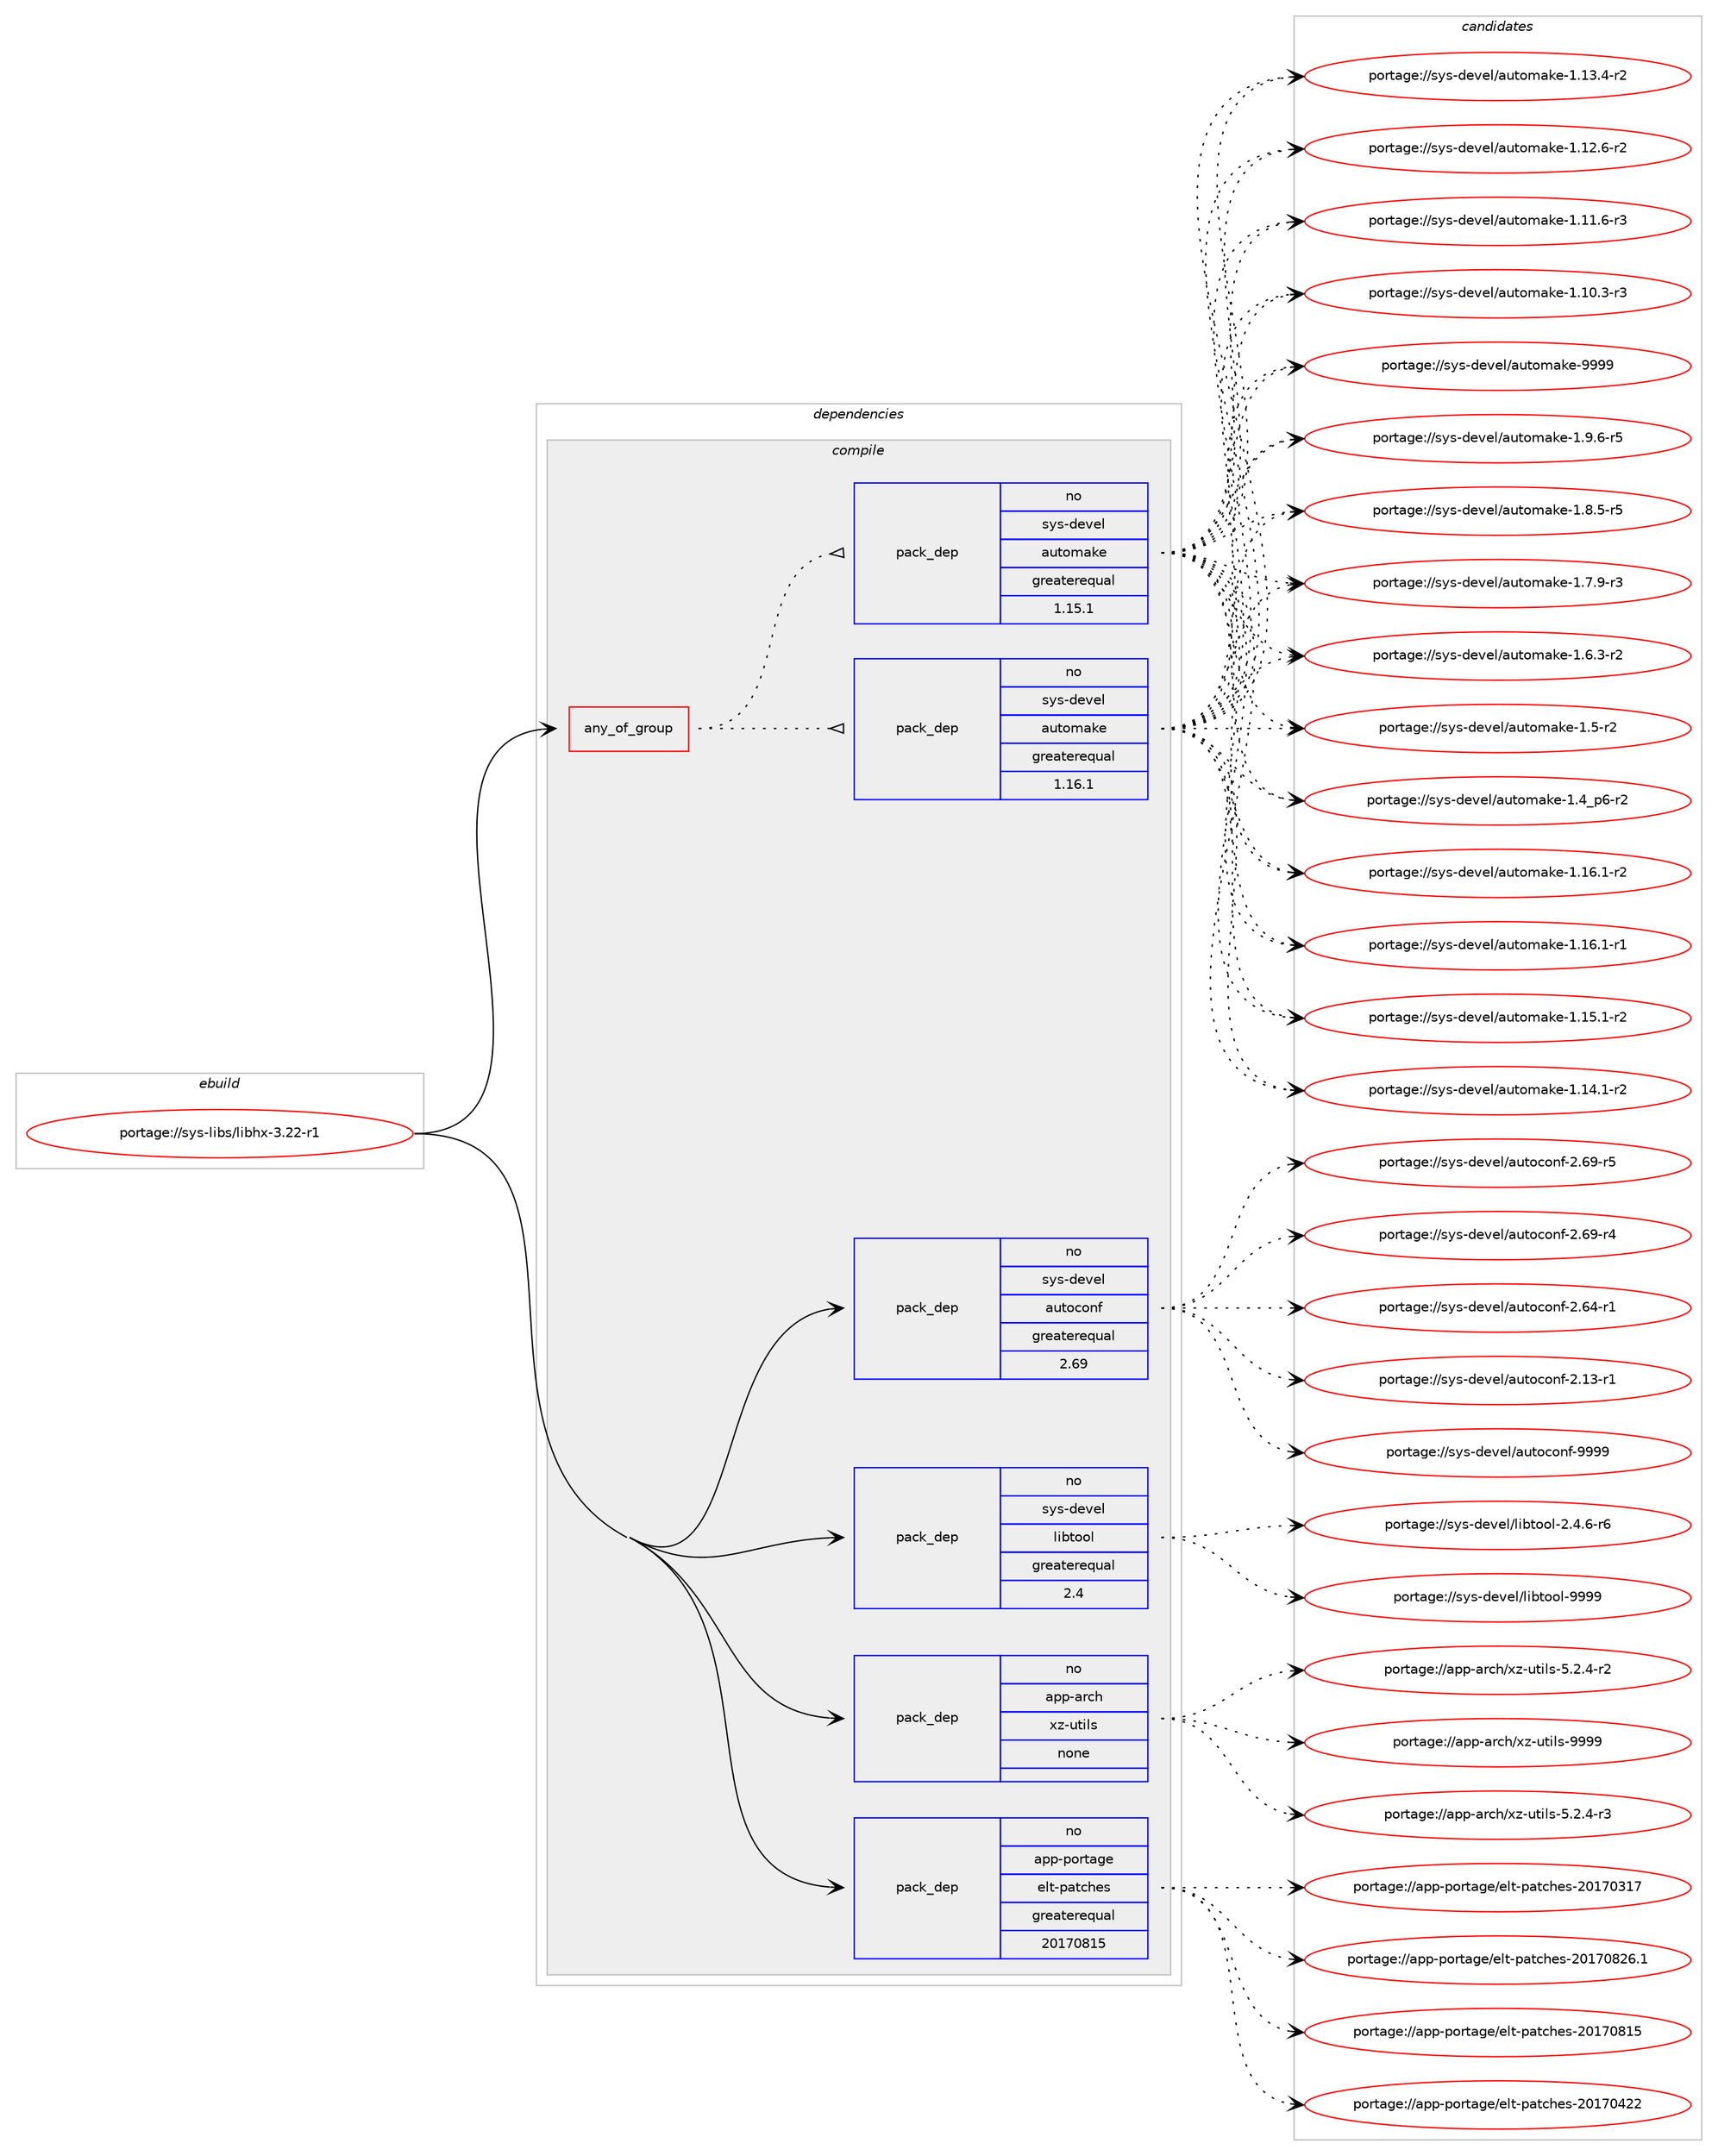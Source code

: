 digraph prolog {

# *************
# Graph options
# *************

newrank=true;
concentrate=true;
compound=true;
graph [rankdir=LR,fontname=Helvetica,fontsize=10,ranksep=1.5];#, ranksep=2.5, nodesep=0.2];
edge  [arrowhead=vee];
node  [fontname=Helvetica,fontsize=10];

# **********
# The ebuild
# **********

subgraph cluster_leftcol {
color=gray;
rank=same;
label=<<i>ebuild</i>>;
id [label="portage://sys-libs/libhx-3.22-r1", color=red, width=4, href="../sys-libs/libhx-3.22-r1.svg"];
}

# ****************
# The dependencies
# ****************

subgraph cluster_midcol {
color=gray;
label=<<i>dependencies</i>>;
subgraph cluster_compile {
fillcolor="#eeeeee";
style=filled;
label=<<i>compile</i>>;
subgraph any666 {
dependency26713 [label=<<TABLE BORDER="0" CELLBORDER="1" CELLSPACING="0" CELLPADDING="4"><TR><TD CELLPADDING="10">any_of_group</TD></TR></TABLE>>, shape=none, color=red];subgraph pack21447 {
dependency26714 [label=<<TABLE BORDER="0" CELLBORDER="1" CELLSPACING="0" CELLPADDING="4" WIDTH="220"><TR><TD ROWSPAN="6" CELLPADDING="30">pack_dep</TD></TR><TR><TD WIDTH="110">no</TD></TR><TR><TD>sys-devel</TD></TR><TR><TD>automake</TD></TR><TR><TD>greaterequal</TD></TR><TR><TD>1.16.1</TD></TR></TABLE>>, shape=none, color=blue];
}
dependency26713:e -> dependency26714:w [weight=20,style="dotted",arrowhead="oinv"];
subgraph pack21448 {
dependency26715 [label=<<TABLE BORDER="0" CELLBORDER="1" CELLSPACING="0" CELLPADDING="4" WIDTH="220"><TR><TD ROWSPAN="6" CELLPADDING="30">pack_dep</TD></TR><TR><TD WIDTH="110">no</TD></TR><TR><TD>sys-devel</TD></TR><TR><TD>automake</TD></TR><TR><TD>greaterequal</TD></TR><TR><TD>1.15.1</TD></TR></TABLE>>, shape=none, color=blue];
}
dependency26713:e -> dependency26715:w [weight=20,style="dotted",arrowhead="oinv"];
}
id:e -> dependency26713:w [weight=20,style="solid",arrowhead="vee"];
subgraph pack21449 {
dependency26716 [label=<<TABLE BORDER="0" CELLBORDER="1" CELLSPACING="0" CELLPADDING="4" WIDTH="220"><TR><TD ROWSPAN="6" CELLPADDING="30">pack_dep</TD></TR><TR><TD WIDTH="110">no</TD></TR><TR><TD>app-arch</TD></TR><TR><TD>xz-utils</TD></TR><TR><TD>none</TD></TR><TR><TD></TD></TR></TABLE>>, shape=none, color=blue];
}
id:e -> dependency26716:w [weight=20,style="solid",arrowhead="vee"];
subgraph pack21450 {
dependency26717 [label=<<TABLE BORDER="0" CELLBORDER="1" CELLSPACING="0" CELLPADDING="4" WIDTH="220"><TR><TD ROWSPAN="6" CELLPADDING="30">pack_dep</TD></TR><TR><TD WIDTH="110">no</TD></TR><TR><TD>app-portage</TD></TR><TR><TD>elt-patches</TD></TR><TR><TD>greaterequal</TD></TR><TR><TD>20170815</TD></TR></TABLE>>, shape=none, color=blue];
}
id:e -> dependency26717:w [weight=20,style="solid",arrowhead="vee"];
subgraph pack21451 {
dependency26718 [label=<<TABLE BORDER="0" CELLBORDER="1" CELLSPACING="0" CELLPADDING="4" WIDTH="220"><TR><TD ROWSPAN="6" CELLPADDING="30">pack_dep</TD></TR><TR><TD WIDTH="110">no</TD></TR><TR><TD>sys-devel</TD></TR><TR><TD>autoconf</TD></TR><TR><TD>greaterequal</TD></TR><TR><TD>2.69</TD></TR></TABLE>>, shape=none, color=blue];
}
id:e -> dependency26718:w [weight=20,style="solid",arrowhead="vee"];
subgraph pack21452 {
dependency26719 [label=<<TABLE BORDER="0" CELLBORDER="1" CELLSPACING="0" CELLPADDING="4" WIDTH="220"><TR><TD ROWSPAN="6" CELLPADDING="30">pack_dep</TD></TR><TR><TD WIDTH="110">no</TD></TR><TR><TD>sys-devel</TD></TR><TR><TD>libtool</TD></TR><TR><TD>greaterequal</TD></TR><TR><TD>2.4</TD></TR></TABLE>>, shape=none, color=blue];
}
id:e -> dependency26719:w [weight=20,style="solid",arrowhead="vee"];
}
subgraph cluster_compileandrun {
fillcolor="#eeeeee";
style=filled;
label=<<i>compile and run</i>>;
}
subgraph cluster_run {
fillcolor="#eeeeee";
style=filled;
label=<<i>run</i>>;
}
}

# **************
# The candidates
# **************

subgraph cluster_choices {
rank=same;
color=gray;
label=<<i>candidates</i>>;

subgraph choice21447 {
color=black;
nodesep=1;
choice115121115451001011181011084797117116111109971071014557575757 [label="portage://sys-devel/automake-9999", color=red, width=4,href="../sys-devel/automake-9999.svg"];
choice115121115451001011181011084797117116111109971071014549465746544511453 [label="portage://sys-devel/automake-1.9.6-r5", color=red, width=4,href="../sys-devel/automake-1.9.6-r5.svg"];
choice115121115451001011181011084797117116111109971071014549465646534511453 [label="portage://sys-devel/automake-1.8.5-r5", color=red, width=4,href="../sys-devel/automake-1.8.5-r5.svg"];
choice115121115451001011181011084797117116111109971071014549465546574511451 [label="portage://sys-devel/automake-1.7.9-r3", color=red, width=4,href="../sys-devel/automake-1.7.9-r3.svg"];
choice115121115451001011181011084797117116111109971071014549465446514511450 [label="portage://sys-devel/automake-1.6.3-r2", color=red, width=4,href="../sys-devel/automake-1.6.3-r2.svg"];
choice11512111545100101118101108479711711611110997107101454946534511450 [label="portage://sys-devel/automake-1.5-r2", color=red, width=4,href="../sys-devel/automake-1.5-r2.svg"];
choice115121115451001011181011084797117116111109971071014549465295112544511450 [label="portage://sys-devel/automake-1.4_p6-r2", color=red, width=4,href="../sys-devel/automake-1.4_p6-r2.svg"];
choice11512111545100101118101108479711711611110997107101454946495446494511450 [label="portage://sys-devel/automake-1.16.1-r2", color=red, width=4,href="../sys-devel/automake-1.16.1-r2.svg"];
choice11512111545100101118101108479711711611110997107101454946495446494511449 [label="portage://sys-devel/automake-1.16.1-r1", color=red, width=4,href="../sys-devel/automake-1.16.1-r1.svg"];
choice11512111545100101118101108479711711611110997107101454946495346494511450 [label="portage://sys-devel/automake-1.15.1-r2", color=red, width=4,href="../sys-devel/automake-1.15.1-r2.svg"];
choice11512111545100101118101108479711711611110997107101454946495246494511450 [label="portage://sys-devel/automake-1.14.1-r2", color=red, width=4,href="../sys-devel/automake-1.14.1-r2.svg"];
choice11512111545100101118101108479711711611110997107101454946495146524511450 [label="portage://sys-devel/automake-1.13.4-r2", color=red, width=4,href="../sys-devel/automake-1.13.4-r2.svg"];
choice11512111545100101118101108479711711611110997107101454946495046544511450 [label="portage://sys-devel/automake-1.12.6-r2", color=red, width=4,href="../sys-devel/automake-1.12.6-r2.svg"];
choice11512111545100101118101108479711711611110997107101454946494946544511451 [label="portage://sys-devel/automake-1.11.6-r3", color=red, width=4,href="../sys-devel/automake-1.11.6-r3.svg"];
choice11512111545100101118101108479711711611110997107101454946494846514511451 [label="portage://sys-devel/automake-1.10.3-r3", color=red, width=4,href="../sys-devel/automake-1.10.3-r3.svg"];
dependency26714:e -> choice115121115451001011181011084797117116111109971071014557575757:w [style=dotted,weight="100"];
dependency26714:e -> choice115121115451001011181011084797117116111109971071014549465746544511453:w [style=dotted,weight="100"];
dependency26714:e -> choice115121115451001011181011084797117116111109971071014549465646534511453:w [style=dotted,weight="100"];
dependency26714:e -> choice115121115451001011181011084797117116111109971071014549465546574511451:w [style=dotted,weight="100"];
dependency26714:e -> choice115121115451001011181011084797117116111109971071014549465446514511450:w [style=dotted,weight="100"];
dependency26714:e -> choice11512111545100101118101108479711711611110997107101454946534511450:w [style=dotted,weight="100"];
dependency26714:e -> choice115121115451001011181011084797117116111109971071014549465295112544511450:w [style=dotted,weight="100"];
dependency26714:e -> choice11512111545100101118101108479711711611110997107101454946495446494511450:w [style=dotted,weight="100"];
dependency26714:e -> choice11512111545100101118101108479711711611110997107101454946495446494511449:w [style=dotted,weight="100"];
dependency26714:e -> choice11512111545100101118101108479711711611110997107101454946495346494511450:w [style=dotted,weight="100"];
dependency26714:e -> choice11512111545100101118101108479711711611110997107101454946495246494511450:w [style=dotted,weight="100"];
dependency26714:e -> choice11512111545100101118101108479711711611110997107101454946495146524511450:w [style=dotted,weight="100"];
dependency26714:e -> choice11512111545100101118101108479711711611110997107101454946495046544511450:w [style=dotted,weight="100"];
dependency26714:e -> choice11512111545100101118101108479711711611110997107101454946494946544511451:w [style=dotted,weight="100"];
dependency26714:e -> choice11512111545100101118101108479711711611110997107101454946494846514511451:w [style=dotted,weight="100"];
}
subgraph choice21448 {
color=black;
nodesep=1;
choice115121115451001011181011084797117116111109971071014557575757 [label="portage://sys-devel/automake-9999", color=red, width=4,href="../sys-devel/automake-9999.svg"];
choice115121115451001011181011084797117116111109971071014549465746544511453 [label="portage://sys-devel/automake-1.9.6-r5", color=red, width=4,href="../sys-devel/automake-1.9.6-r5.svg"];
choice115121115451001011181011084797117116111109971071014549465646534511453 [label="portage://sys-devel/automake-1.8.5-r5", color=red, width=4,href="../sys-devel/automake-1.8.5-r5.svg"];
choice115121115451001011181011084797117116111109971071014549465546574511451 [label="portage://sys-devel/automake-1.7.9-r3", color=red, width=4,href="../sys-devel/automake-1.7.9-r3.svg"];
choice115121115451001011181011084797117116111109971071014549465446514511450 [label="portage://sys-devel/automake-1.6.3-r2", color=red, width=4,href="../sys-devel/automake-1.6.3-r2.svg"];
choice11512111545100101118101108479711711611110997107101454946534511450 [label="portage://sys-devel/automake-1.5-r2", color=red, width=4,href="../sys-devel/automake-1.5-r2.svg"];
choice115121115451001011181011084797117116111109971071014549465295112544511450 [label="portage://sys-devel/automake-1.4_p6-r2", color=red, width=4,href="../sys-devel/automake-1.4_p6-r2.svg"];
choice11512111545100101118101108479711711611110997107101454946495446494511450 [label="portage://sys-devel/automake-1.16.1-r2", color=red, width=4,href="../sys-devel/automake-1.16.1-r2.svg"];
choice11512111545100101118101108479711711611110997107101454946495446494511449 [label="portage://sys-devel/automake-1.16.1-r1", color=red, width=4,href="../sys-devel/automake-1.16.1-r1.svg"];
choice11512111545100101118101108479711711611110997107101454946495346494511450 [label="portage://sys-devel/automake-1.15.1-r2", color=red, width=4,href="../sys-devel/automake-1.15.1-r2.svg"];
choice11512111545100101118101108479711711611110997107101454946495246494511450 [label="portage://sys-devel/automake-1.14.1-r2", color=red, width=4,href="../sys-devel/automake-1.14.1-r2.svg"];
choice11512111545100101118101108479711711611110997107101454946495146524511450 [label="portage://sys-devel/automake-1.13.4-r2", color=red, width=4,href="../sys-devel/automake-1.13.4-r2.svg"];
choice11512111545100101118101108479711711611110997107101454946495046544511450 [label="portage://sys-devel/automake-1.12.6-r2", color=red, width=4,href="../sys-devel/automake-1.12.6-r2.svg"];
choice11512111545100101118101108479711711611110997107101454946494946544511451 [label="portage://sys-devel/automake-1.11.6-r3", color=red, width=4,href="../sys-devel/automake-1.11.6-r3.svg"];
choice11512111545100101118101108479711711611110997107101454946494846514511451 [label="portage://sys-devel/automake-1.10.3-r3", color=red, width=4,href="../sys-devel/automake-1.10.3-r3.svg"];
dependency26715:e -> choice115121115451001011181011084797117116111109971071014557575757:w [style=dotted,weight="100"];
dependency26715:e -> choice115121115451001011181011084797117116111109971071014549465746544511453:w [style=dotted,weight="100"];
dependency26715:e -> choice115121115451001011181011084797117116111109971071014549465646534511453:w [style=dotted,weight="100"];
dependency26715:e -> choice115121115451001011181011084797117116111109971071014549465546574511451:w [style=dotted,weight="100"];
dependency26715:e -> choice115121115451001011181011084797117116111109971071014549465446514511450:w [style=dotted,weight="100"];
dependency26715:e -> choice11512111545100101118101108479711711611110997107101454946534511450:w [style=dotted,weight="100"];
dependency26715:e -> choice115121115451001011181011084797117116111109971071014549465295112544511450:w [style=dotted,weight="100"];
dependency26715:e -> choice11512111545100101118101108479711711611110997107101454946495446494511450:w [style=dotted,weight="100"];
dependency26715:e -> choice11512111545100101118101108479711711611110997107101454946495446494511449:w [style=dotted,weight="100"];
dependency26715:e -> choice11512111545100101118101108479711711611110997107101454946495346494511450:w [style=dotted,weight="100"];
dependency26715:e -> choice11512111545100101118101108479711711611110997107101454946495246494511450:w [style=dotted,weight="100"];
dependency26715:e -> choice11512111545100101118101108479711711611110997107101454946495146524511450:w [style=dotted,weight="100"];
dependency26715:e -> choice11512111545100101118101108479711711611110997107101454946495046544511450:w [style=dotted,weight="100"];
dependency26715:e -> choice11512111545100101118101108479711711611110997107101454946494946544511451:w [style=dotted,weight="100"];
dependency26715:e -> choice11512111545100101118101108479711711611110997107101454946494846514511451:w [style=dotted,weight="100"];
}
subgraph choice21449 {
color=black;
nodesep=1;
choice9711211245971149910447120122451171161051081154557575757 [label="portage://app-arch/xz-utils-9999", color=red, width=4,href="../app-arch/xz-utils-9999.svg"];
choice9711211245971149910447120122451171161051081154553465046524511451 [label="portage://app-arch/xz-utils-5.2.4-r3", color=red, width=4,href="../app-arch/xz-utils-5.2.4-r3.svg"];
choice9711211245971149910447120122451171161051081154553465046524511450 [label="portage://app-arch/xz-utils-5.2.4-r2", color=red, width=4,href="../app-arch/xz-utils-5.2.4-r2.svg"];
dependency26716:e -> choice9711211245971149910447120122451171161051081154557575757:w [style=dotted,weight="100"];
dependency26716:e -> choice9711211245971149910447120122451171161051081154553465046524511451:w [style=dotted,weight="100"];
dependency26716:e -> choice9711211245971149910447120122451171161051081154553465046524511450:w [style=dotted,weight="100"];
}
subgraph choice21450 {
color=black;
nodesep=1;
choice971121124511211111411697103101471011081164511297116991041011154550484955485650544649 [label="portage://app-portage/elt-patches-20170826.1", color=red, width=4,href="../app-portage/elt-patches-20170826.1.svg"];
choice97112112451121111141169710310147101108116451129711699104101115455048495548564953 [label="portage://app-portage/elt-patches-20170815", color=red, width=4,href="../app-portage/elt-patches-20170815.svg"];
choice97112112451121111141169710310147101108116451129711699104101115455048495548525050 [label="portage://app-portage/elt-patches-20170422", color=red, width=4,href="../app-portage/elt-patches-20170422.svg"];
choice97112112451121111141169710310147101108116451129711699104101115455048495548514955 [label="portage://app-portage/elt-patches-20170317", color=red, width=4,href="../app-portage/elt-patches-20170317.svg"];
dependency26717:e -> choice971121124511211111411697103101471011081164511297116991041011154550484955485650544649:w [style=dotted,weight="100"];
dependency26717:e -> choice97112112451121111141169710310147101108116451129711699104101115455048495548564953:w [style=dotted,weight="100"];
dependency26717:e -> choice97112112451121111141169710310147101108116451129711699104101115455048495548525050:w [style=dotted,weight="100"];
dependency26717:e -> choice97112112451121111141169710310147101108116451129711699104101115455048495548514955:w [style=dotted,weight="100"];
}
subgraph choice21451 {
color=black;
nodesep=1;
choice115121115451001011181011084797117116111991111101024557575757 [label="portage://sys-devel/autoconf-9999", color=red, width=4,href="../sys-devel/autoconf-9999.svg"];
choice1151211154510010111810110847971171161119911111010245504654574511453 [label="portage://sys-devel/autoconf-2.69-r5", color=red, width=4,href="../sys-devel/autoconf-2.69-r5.svg"];
choice1151211154510010111810110847971171161119911111010245504654574511452 [label="portage://sys-devel/autoconf-2.69-r4", color=red, width=4,href="../sys-devel/autoconf-2.69-r4.svg"];
choice1151211154510010111810110847971171161119911111010245504654524511449 [label="portage://sys-devel/autoconf-2.64-r1", color=red, width=4,href="../sys-devel/autoconf-2.64-r1.svg"];
choice1151211154510010111810110847971171161119911111010245504649514511449 [label="portage://sys-devel/autoconf-2.13-r1", color=red, width=4,href="../sys-devel/autoconf-2.13-r1.svg"];
dependency26718:e -> choice115121115451001011181011084797117116111991111101024557575757:w [style=dotted,weight="100"];
dependency26718:e -> choice1151211154510010111810110847971171161119911111010245504654574511453:w [style=dotted,weight="100"];
dependency26718:e -> choice1151211154510010111810110847971171161119911111010245504654574511452:w [style=dotted,weight="100"];
dependency26718:e -> choice1151211154510010111810110847971171161119911111010245504654524511449:w [style=dotted,weight="100"];
dependency26718:e -> choice1151211154510010111810110847971171161119911111010245504649514511449:w [style=dotted,weight="100"];
}
subgraph choice21452 {
color=black;
nodesep=1;
choice1151211154510010111810110847108105981161111111084557575757 [label="portage://sys-devel/libtool-9999", color=red, width=4,href="../sys-devel/libtool-9999.svg"];
choice1151211154510010111810110847108105981161111111084550465246544511454 [label="portage://sys-devel/libtool-2.4.6-r6", color=red, width=4,href="../sys-devel/libtool-2.4.6-r6.svg"];
dependency26719:e -> choice1151211154510010111810110847108105981161111111084557575757:w [style=dotted,weight="100"];
dependency26719:e -> choice1151211154510010111810110847108105981161111111084550465246544511454:w [style=dotted,weight="100"];
}
}

}
